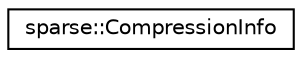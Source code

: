 digraph "Graphical Class Hierarchy"
{
 // LATEX_PDF_SIZE
  edge [fontname="Helvetica",fontsize="10",labelfontname="Helvetica",labelfontsize="10"];
  node [fontname="Helvetica",fontsize="10",shape=record];
  rankdir="LR";
  Node0 [label="sparse::CompressionInfo",height=0.2,width=0.4,color="black", fillcolor="white", style="filled",URL="$structsparse_1_1CompressionInfo.html",tooltip=" "];
}
